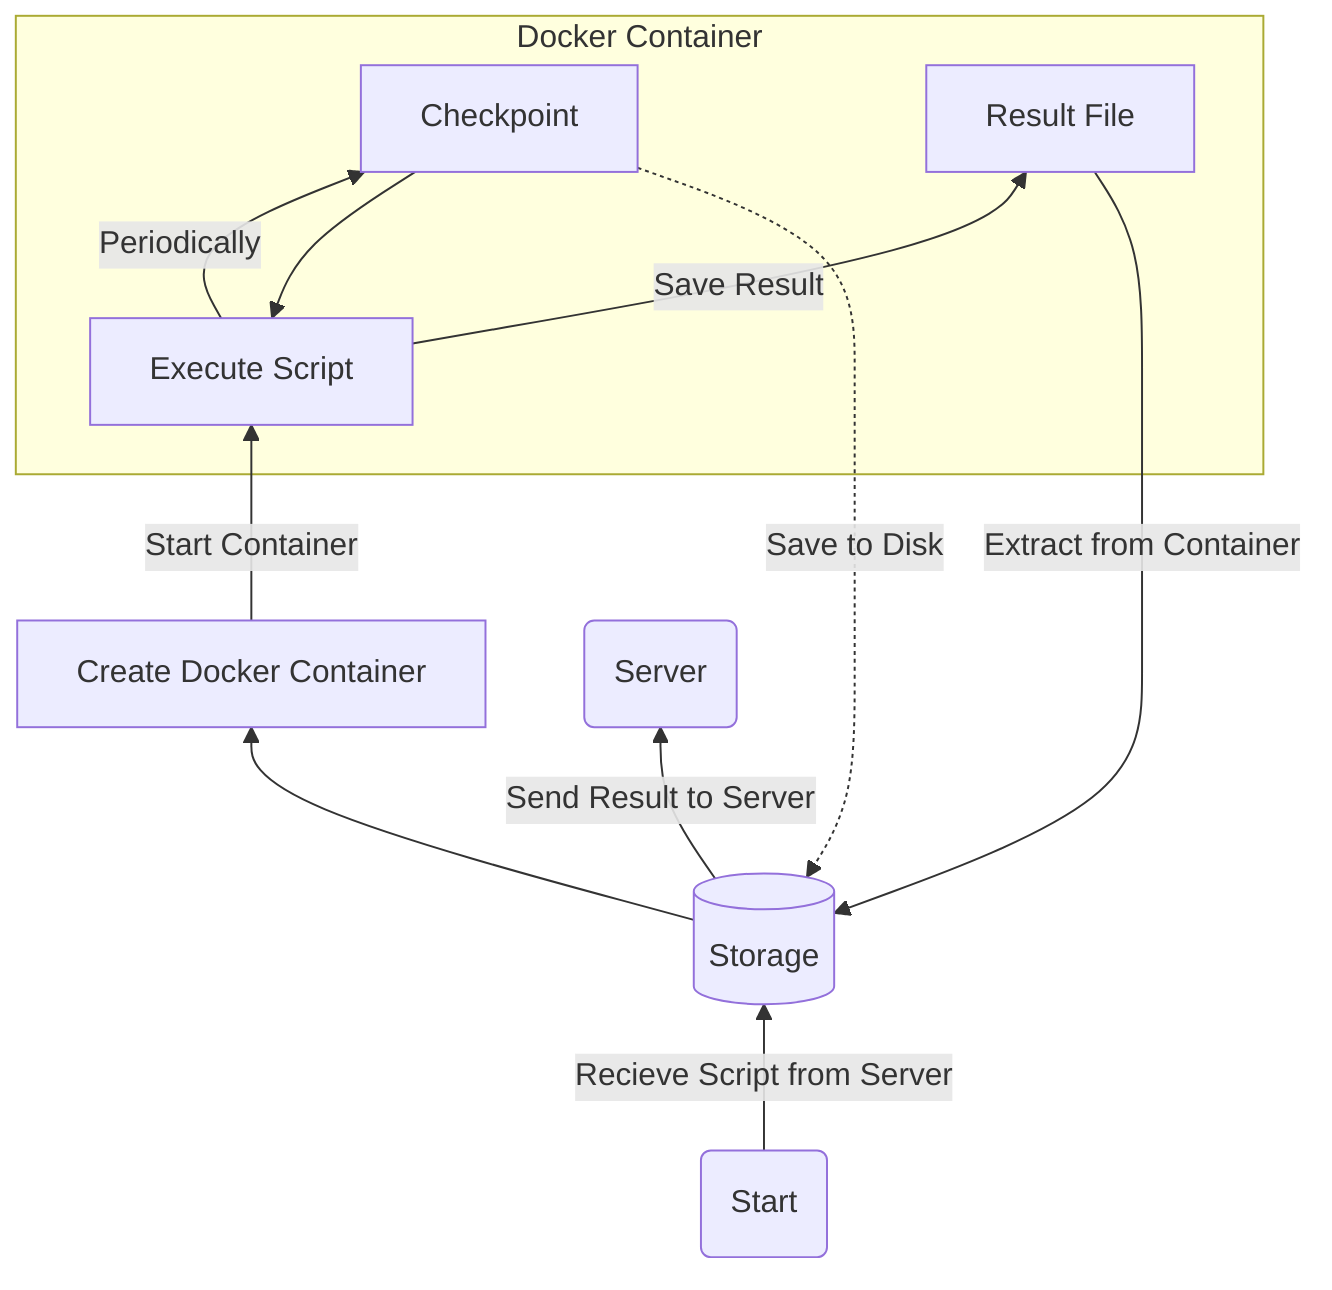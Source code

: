 flowchart BT
    Start(Start)
    Create[Create Docker Container]
    Storage[(Storage)]

    Start -->|Recieve Script from Server| Storage
    Storage --> Create
    Create -->|Start Container| Execute


    subgraph Docker Container
        Execute[Execute Script]
        Checkpoint
        Result[Result File]

        Execute -->|Periodically| Checkpoint --> Execute
        Execute -->|Save Result| Result
    end

    Result -->|Extract from Container| Storage
    Checkpoint -.->|Save to Disk| Storage
    Storage -->|Send Result to Server| Server(Server)